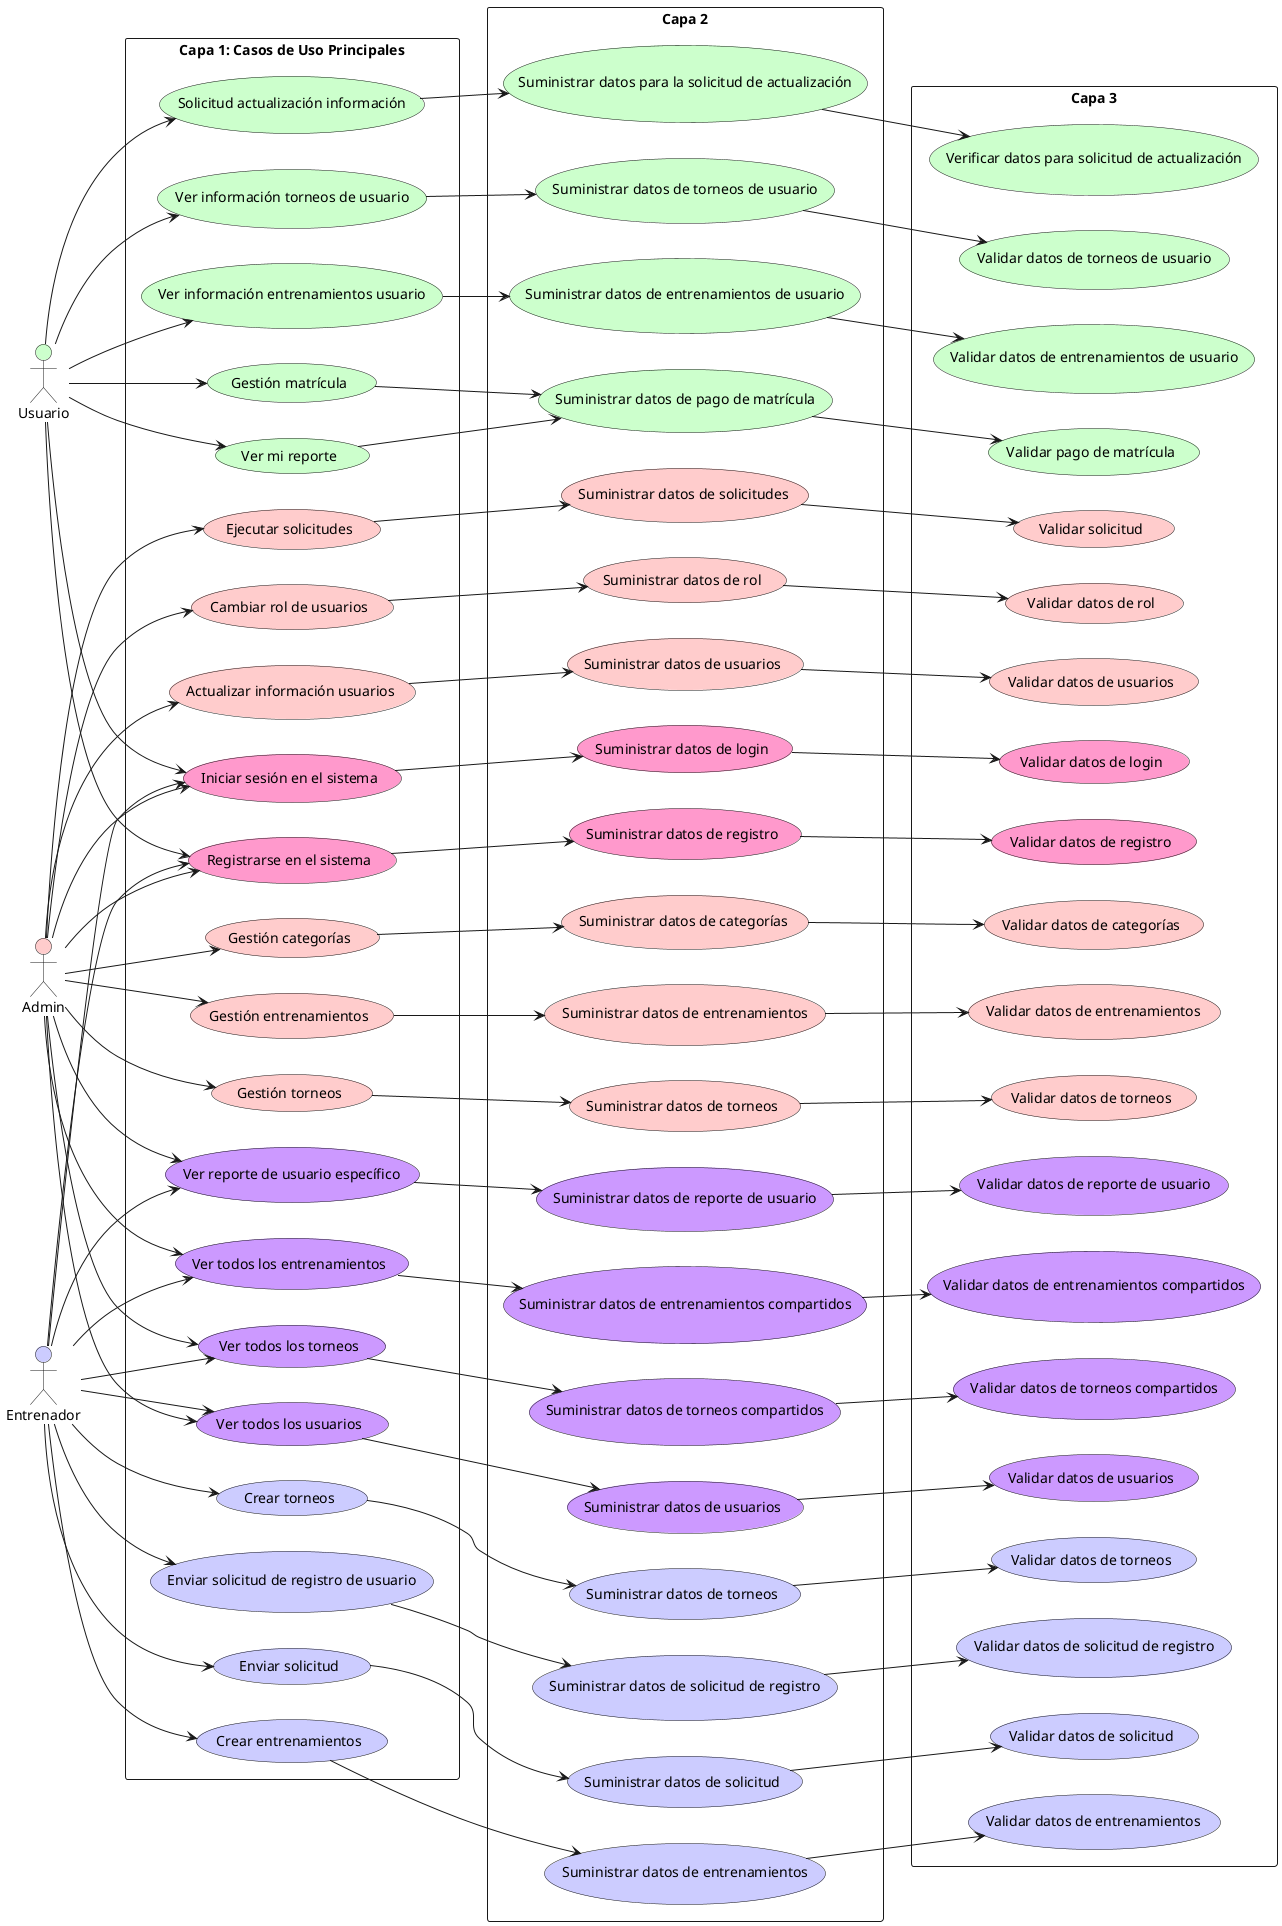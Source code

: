 @startuml
left to right direction
skinparam packageStyle rectangle

' Actors
actor "Usuario" as actorUsuario #CCFFCC
actor "Admin" as actorAdmin #FFCCCC
actor "Entrenador" as actorEntrenador #CCCCFF

' Capa 1: Casos de Uso Principales
package "Capa 1: Casos de Uso Principales" as capa1 {

  ' Usuario-specific use cases (green)
  usecase "Ver mi reporte" as UC_VerMiReporte #CCFFCC
  usecase "Gestión matrícula" as UC_GestionMatricula #CCFFCC
  usecase "Ver información torneos de usuario" as UC_VerInfoTorneosUsuario #CCFFCC
  usecase "Ver información entrenamientos usuario" as UC_VerInfoEntrenamientosUsuario #CCFFCC
  usecase "Solicitud actualización información" as UC_SolicitudActualizarInfo #CCFFCC

  ' Admin-specific use cases (red)
  usecase "Gestión torneos" as UC_GestionTorneos #FFCCCC
  usecase "Ejecutar solicitudes" as UC_EjecutarSolicitudes #FFCCCC
  usecase "Cambiar rol de usuarios" as UC_CambiarRol #FFCCCC
  usecase "Actualizar información usuarios" as UC_ActualizarUsuarios #FFCCCC
  usecase "Gestión categorías" as UC_GestionCategorias #FFCCCC
  usecase "Gestión entrenamientos" as UC_GestionEntrenamientos #FFCCCC

  ' Entrenador-specific use cases (blue)
  usecase "Crear entrenamientos" as UC_CrearEntrenamientos #CCCCFF
  usecase "Crear torneos" as UC_CrearTorneos #CCCCFF
  usecase "Enviar solicitud de registro de usuario" as UC_SolicitudRegistroUsuario #CCCCFF
  usecase "Enviar solicitud" as UC_EnviarSolicitud #CCCCFF

  ' Shared use cases for all (pink)
  usecase "Iniciar sesión en el sistema" as UC_Login #FF99CC
  usecase "Registrarse en el sistema" as UC_Registro #FF99CC

  ' Shared use cases for Admin/Entrenador (light purple)
  usecase "Ver todos los entrenamientos" as UC_VerTodosEntrenamientos #CC99FF
  usecase "Ver todos los torneos" as UC_VerTodosTorneos #CC99FF
  usecase "Ver todos los usuarios" as UC_VerTodosUsuarios #CC99FF
  usecase "Ver reporte de usuario específico" as UC_VerReporteUsuarioEspecifico #CC99FF
}

' Capa 2: Suministro de Datos
package "Capa 2" as capa2 {

  ' Usuario-specific (green)
  usecase "Suministrar datos de pago de matrícula" as UC_SuministrarPagoMatricula #CCFFCC
  usecase "Suministrar datos de torneos de usuario" as UC_SuministrarInfoTorneosUsuario #CCFFCC
  usecase "Suministrar datos de entrenamientos de usuario" as UC_SuministrarInfoEntrenamientosUsuario #CCFFCC
  usecase "Suministrar datos para la solicitud de actualización" as UC_SuministrarSolicitudActualizarInfo #CCFFCC

  ' Admin-specific (red)
  usecase "Suministrar datos de torneos" as UC_SuministrarDatosTorneos #FFCCCC
  usecase "Suministrar datos de solicitudes" as UC_SuministrarSolicitudes #FFCCCC
  usecase "Suministrar datos de rol" as UC_SuministrarDatosRol #FFCCCC
  usecase "Suministrar datos de usuarios" as UC_SuministrarDatosUsuarios #FFCCCC
  usecase "Suministrar datos de categorías" as UC_SuministrarDatosCategorias #FFCCCC
  usecase "Suministrar datos de entrenamientos" as UC_SuministrarDatosEntrenamientos #FFCCCC

  ' Entrenador-specific (blue)
  usecase "Suministrar datos de entrenamientos" as UC_SuministrarDatosEntrenamientosEntrenador #CCCCFF
  usecase "Suministrar datos de torneos" as UC_SuministrarDatosTorneosEntrenador #CCCCFF
  usecase "Suministrar datos de solicitud de registro" as UC_SuministrarSolicitudRegistroUsuario #CCCCFF
  usecase "Suministrar datos de solicitud" as UC_SuministrarDatosSolicitud #CCCCFF

  ' Shared for all (pink)
  usecase "Suministrar datos de login" as UC_SuministrarLogin #FF99CC
  usecase "Suministrar datos de registro" as UC_SuministrarRegistro #FF99CC

  ' Shared for Admin/Entrenador (light purple)
  usecase "Suministrar datos de entrenamientos compartidos" as UC_SuministrarDatosEntrenamientosShared #CC99FF
  usecase "Suministrar datos de torneos compartidos" as UC_SuministrarDatosTorneosShared #CC99FF
  usecase "Suministrar datos de usuarios" as UC_SuministrarDatosUsuariosShared #CC99FF
  usecase "Suministrar datos de reporte de usuario" as UC_SuministrarReporteUsuario #CC99FF
}

' Capa 3: Validación
package "Capa 3" as capa3 {

  ' Usuario-specific (green)
  usecase "Validar pago de matrícula" as UC_ValidarPagoMatricula #CCFFCC
  usecase "Validar datos de torneos de usuario" as UC_ValidarInfoTorneosUsuario #CCFFCC
  usecase "Validar datos de entrenamientos de usuario" as UC_ValidarInfoEntrenamientosUsuario #CCFFCC
  usecase "Verificar datos para solicitud de actualización" as UC_VerificarSolicitudActualizarInfo #CCFFCC

  ' Admin-specific (red)
  usecase "Validar datos de torneos" as UC_ValidarDatosTorneos #FFCCCC
  usecase "Validar solicitud" as UC_ValidarSolicitudes #FFCCCC
  usecase "Validar datos de rol" as UC_ValidarDatosRol #FFCCCC
  usecase "Validar datos de usuarios" as UC_ValidarDatosUsuarios #FFCCCC
  usecase "Validar datos de categorías" as UC_ValidarDatosCategorias #FFCCCC
  usecase "Validar datos de entrenamientos" as UC_ValidarDatosEntrenamientos #FFCCCC

  ' Entrenador-specific (blue)
  usecase "Validar datos de entrenamientos" as UC_ValidarDatosEntrenamientosEntrenador #CCCCFF
  usecase "Validar datos de torneos" as UC_ValidarDatosTorneosEntrenador #CCCCFF
  usecase "Validar datos de solicitud de registro" as UC_ValidarSolicitudRegistroUsuario #CCCCFF
  usecase "Validar datos de solicitud" as UC_ValidarDatosSolicitud #CCCCFF

  ' Shared for all (pink)
  usecase "Validar datos de login" as UC_ValidarLogin #FF99CC
  usecase "Validar datos de registro" as UC_ValidarRegistro #FF99CC

  ' Shared for Admin/Entrenador (light purple)
  usecase "Validar datos de entrenamientos compartidos" as UC_ValidarDatosEntrenamientosShared #CC99FF
  usecase "Validar datos de torneos compartidos" as UC_ValidarDatosTorneosShared #CC99FF
  usecase "Validar datos de usuarios" as UC_ValidarDatosUsuariosShared #CC99FF
  usecase "Validar datos de reporte de usuario" as UC_ValidarReporteUsuario #CC99FF
}

' Connections from Capa 1 to Capa 2
' Usuario
UC_VerMiReporte --> UC_SuministrarPagoMatricula
UC_GestionMatricula --> UC_SuministrarPagoMatricula
UC_VerInfoTorneosUsuario --> UC_SuministrarInfoTorneosUsuario
UC_VerInfoEntrenamientosUsuario --> UC_SuministrarInfoEntrenamientosUsuario
UC_SolicitudActualizarInfo --> UC_SuministrarSolicitudActualizarInfo

' Admin
UC_GestionTorneos --> UC_SuministrarDatosTorneos
UC_EjecutarSolicitudes --> UC_SuministrarSolicitudes
UC_CambiarRol --> UC_SuministrarDatosRol
UC_ActualizarUsuarios --> UC_SuministrarDatosUsuarios
UC_GestionCategorias --> UC_SuministrarDatosCategorias
UC_GestionEntrenamientos --> UC_SuministrarDatosEntrenamientos

' Entrenador
UC_CrearEntrenamientos --> UC_SuministrarDatosEntrenamientosEntrenador
UC_CrearTorneos --> UC_SuministrarDatosTorneosEntrenador
UC_SolicitudRegistroUsuario --> UC_SuministrarSolicitudRegistroUsuario
UC_EnviarSolicitud --> UC_SuministrarDatosSolicitud

' Shared for all (pink)
UC_Login --> UC_SuministrarLogin
UC_Registro --> UC_SuministrarRegistro

' Shared for Admin/Entrenador (light purple)
UC_VerTodosEntrenamientos --> UC_SuministrarDatosEntrenamientosShared
UC_VerTodosTorneos --> UC_SuministrarDatosTorneosShared
UC_VerTodosUsuarios --> UC_SuministrarDatosUsuariosShared
UC_VerReporteUsuarioEspecifico --> UC_SuministrarReporteUsuario

' Connections from Capa 2 to Capa 3
' Usuario
UC_SuministrarPagoMatricula --> UC_ValidarPagoMatricula
UC_SuministrarInfoTorneosUsuario --> UC_ValidarInfoTorneosUsuario
UC_SuministrarInfoEntrenamientosUsuario --> UC_ValidarInfoEntrenamientosUsuario
UC_SuministrarSolicitudActualizarInfo --> UC_VerificarSolicitudActualizarInfo

' Admin
UC_SuministrarDatosTorneos --> UC_ValidarDatosTorneos
UC_SuministrarSolicitudes --> UC_ValidarSolicitudes
UC_SuministrarDatosRol --> UC_ValidarDatosRol
UC_SuministrarDatosUsuarios --> UC_ValidarDatosUsuarios
UC_SuministrarDatosCategorias --> UC_ValidarDatosCategorias
UC_SuministrarDatosEntrenamientos --> UC_ValidarDatosEntrenamientos

' Entrenador
UC_SuministrarDatosEntrenamientosEntrenador --> UC_ValidarDatosEntrenamientosEntrenador
UC_SuministrarDatosTorneosEntrenador --> UC_ValidarDatosTorneosEntrenador
UC_SuministrarSolicitudRegistroUsuario --> UC_ValidarSolicitudRegistroUsuario
UC_SuministrarDatosSolicitud --> UC_ValidarDatosSolicitud

' Shared for all (pink)
UC_SuministrarLogin --> UC_ValidarLogin
UC_SuministrarRegistro --> UC_ValidarRegistro

' Shared for Admin/Entrenador (light purple)
UC_SuministrarDatosEntrenamientosShared --> UC_ValidarDatosEntrenamientosShared
UC_SuministrarDatosTorneosShared --> UC_ValidarDatosTorneosShared
UC_SuministrarDatosUsuariosShared --> UC_ValidarDatosUsuariosShared
UC_SuministrarReporteUsuario --> UC_ValidarReporteUsuario

' Actor Connections to Capa 1
' Usuario
actorUsuario --> UC_VerMiReporte
actorUsuario --> UC_GestionMatricula
actorUsuario --> UC_VerInfoTorneosUsuario
actorUsuario --> UC_VerInfoEntrenamientosUsuario
actorUsuario --> UC_SolicitudActualizarInfo
actorUsuario --> UC_Login
actorUsuario --> UC_Registro

' Admin
actorAdmin --> UC_GestionTorneos
actorAdmin --> UC_EjecutarSolicitudes
actorAdmin --> UC_CambiarRol
actorAdmin --> UC_ActualizarUsuarios
actorAdmin --> UC_GestionCategorias
actorAdmin --> UC_GestionEntrenamientos
actorAdmin --> UC_Login
actorAdmin --> UC_Registro
actorAdmin --> UC_VerTodosEntrenamientos
actorAdmin --> UC_VerTodosTorneos
actorAdmin --> UC_VerTodosUsuarios
actorAdmin --> UC_VerReporteUsuarioEspecifico

' Entrenador
actorEntrenador --> UC_CrearEntrenamientos
actorEntrenador --> UC_CrearTorneos
actorEntrenador --> UC_SolicitudRegistroUsuario
actorEntrenador --> UC_EnviarSolicitud
actorEntrenador --> UC_Login
actorEntrenador --> UC_Registro
actorEntrenador --> UC_VerTodosEntrenamientos
actorEntrenador --> UC_VerTodosTorneos
actorEntrenador --> UC_VerTodosUsuarios
actorEntrenador --> UC_VerReporteUsuarioEspecifico

@enduml